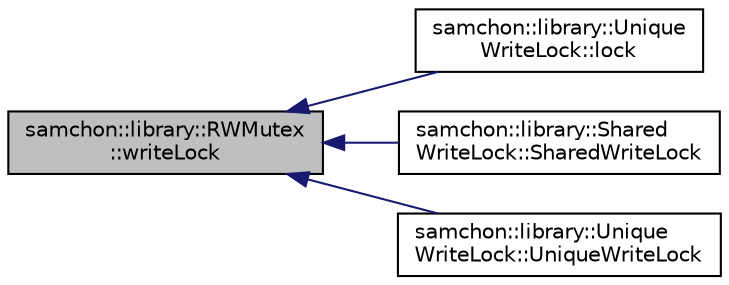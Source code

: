 digraph "samchon::library::RWMutex::writeLock"
{
  edge [fontname="Helvetica",fontsize="10",labelfontname="Helvetica",labelfontsize="10"];
  node [fontname="Helvetica",fontsize="10",shape=record];
  rankdir="LR";
  Node1 [label="samchon::library::RWMutex\l::writeLock",height=0.2,width=0.4,color="black", fillcolor="grey75", style="filled", fontcolor="black"];
  Node1 -> Node2 [dir="back",color="midnightblue",fontsize="10",style="solid",fontname="Helvetica"];
  Node2 [label="samchon::library::Unique\lWriteLock::lock",height=0.2,width=0.4,color="black", fillcolor="white", style="filled",URL="$d1/dc0/classsamchon_1_1library_1_1UniqueWriteLock.html#a29e9da6321e182326ee7a8693c56789f",tooltip="Lock on writing. "];
  Node1 -> Node3 [dir="back",color="midnightblue",fontsize="10",style="solid",fontname="Helvetica"];
  Node3 [label="samchon::library::Shared\lWriteLock::SharedWriteLock",height=0.2,width=0.4,color="black", fillcolor="white", style="filled",URL="$da/d5f/classsamchon_1_1library_1_1SharedWriteLock.html#ae9cd31a3188fed29360903d24cd38e09",tooltip="Construct from RWMutex. "];
  Node1 -> Node4 [dir="back",color="midnightblue",fontsize="10",style="solid",fontname="Helvetica"];
  Node4 [label="samchon::library::Unique\lWriteLock::UniqueWriteLock",height=0.2,width=0.4,color="black", fillcolor="white", style="filled",URL="$d1/dc0/classsamchon_1_1library_1_1UniqueWriteLock.html#adf133e3acca63a96f3bfff7229c44e02",tooltip="Construct from mutex. "];
}
